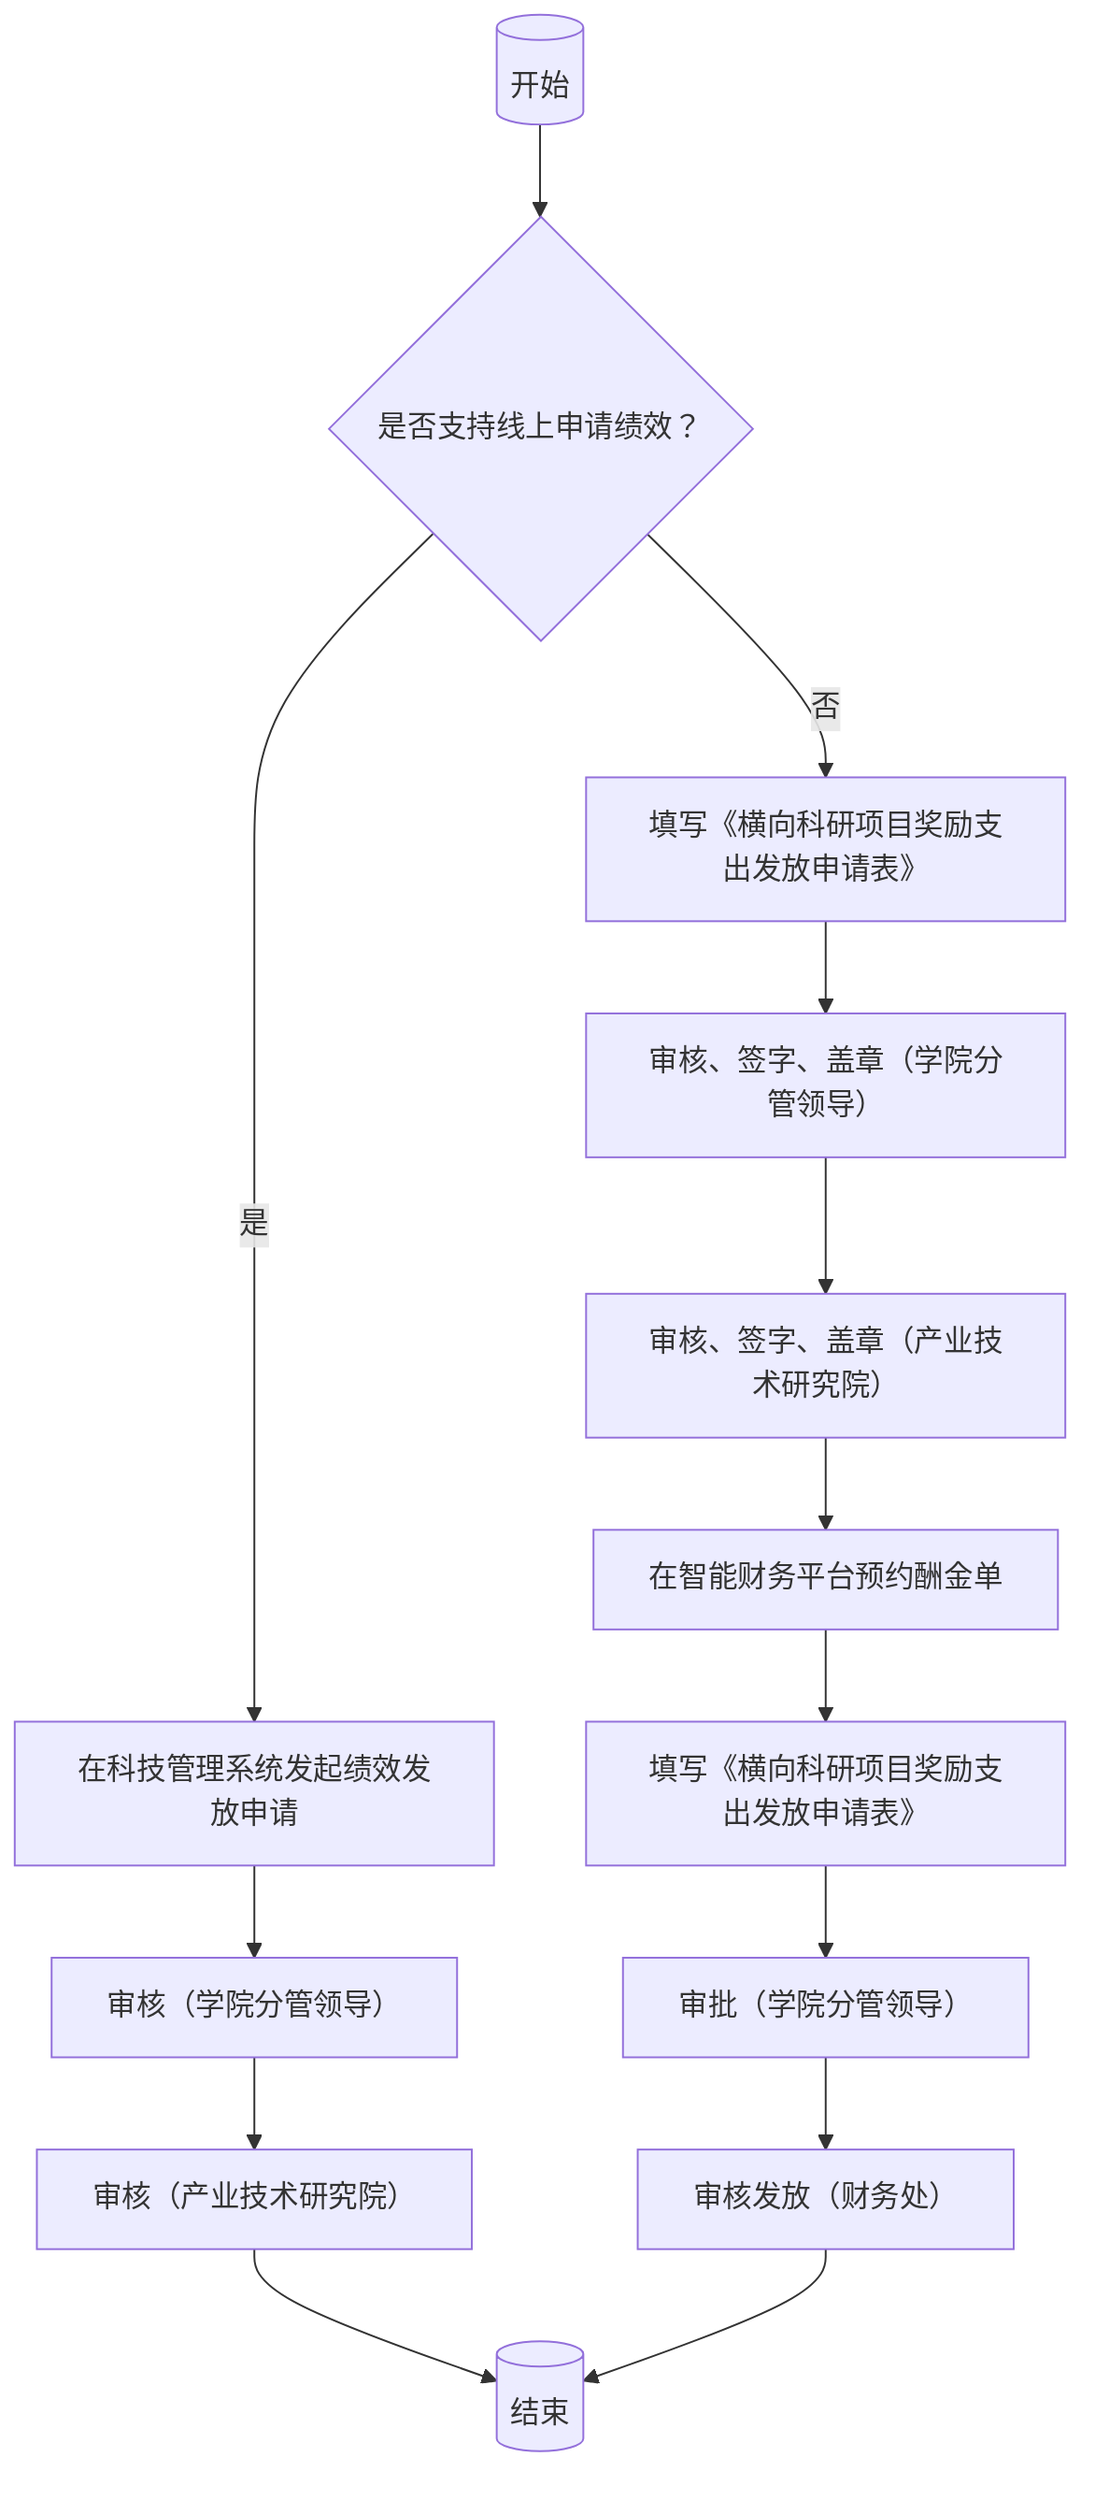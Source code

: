flowchart TD
    A[("开始")] --> B{"是否支持线上申请绩效？"}
    B --是--> C[在科技管理系统发起绩效发放申请]
    C --> D[审核（学院分管领导）]
    D --> E[审核（产业技术研究院）]
    E --> F[("结束")]
    B --否--> G[填写《横向科研项目奖励支出发放申请表》]
    G --> H[审核、签字、盖章（学院分管领导）]
    H --> I[审核、签字、盖章（产业技术研究院）]
    I --> J[在智能财务平台预约酬金单]
    J --> K[填写《横向科研项目奖励支出发放申请表》]
    K --> L[审批（学院分管领导）]
    L --> M[审核发放（财务处）]
    M --> F[("结束")]